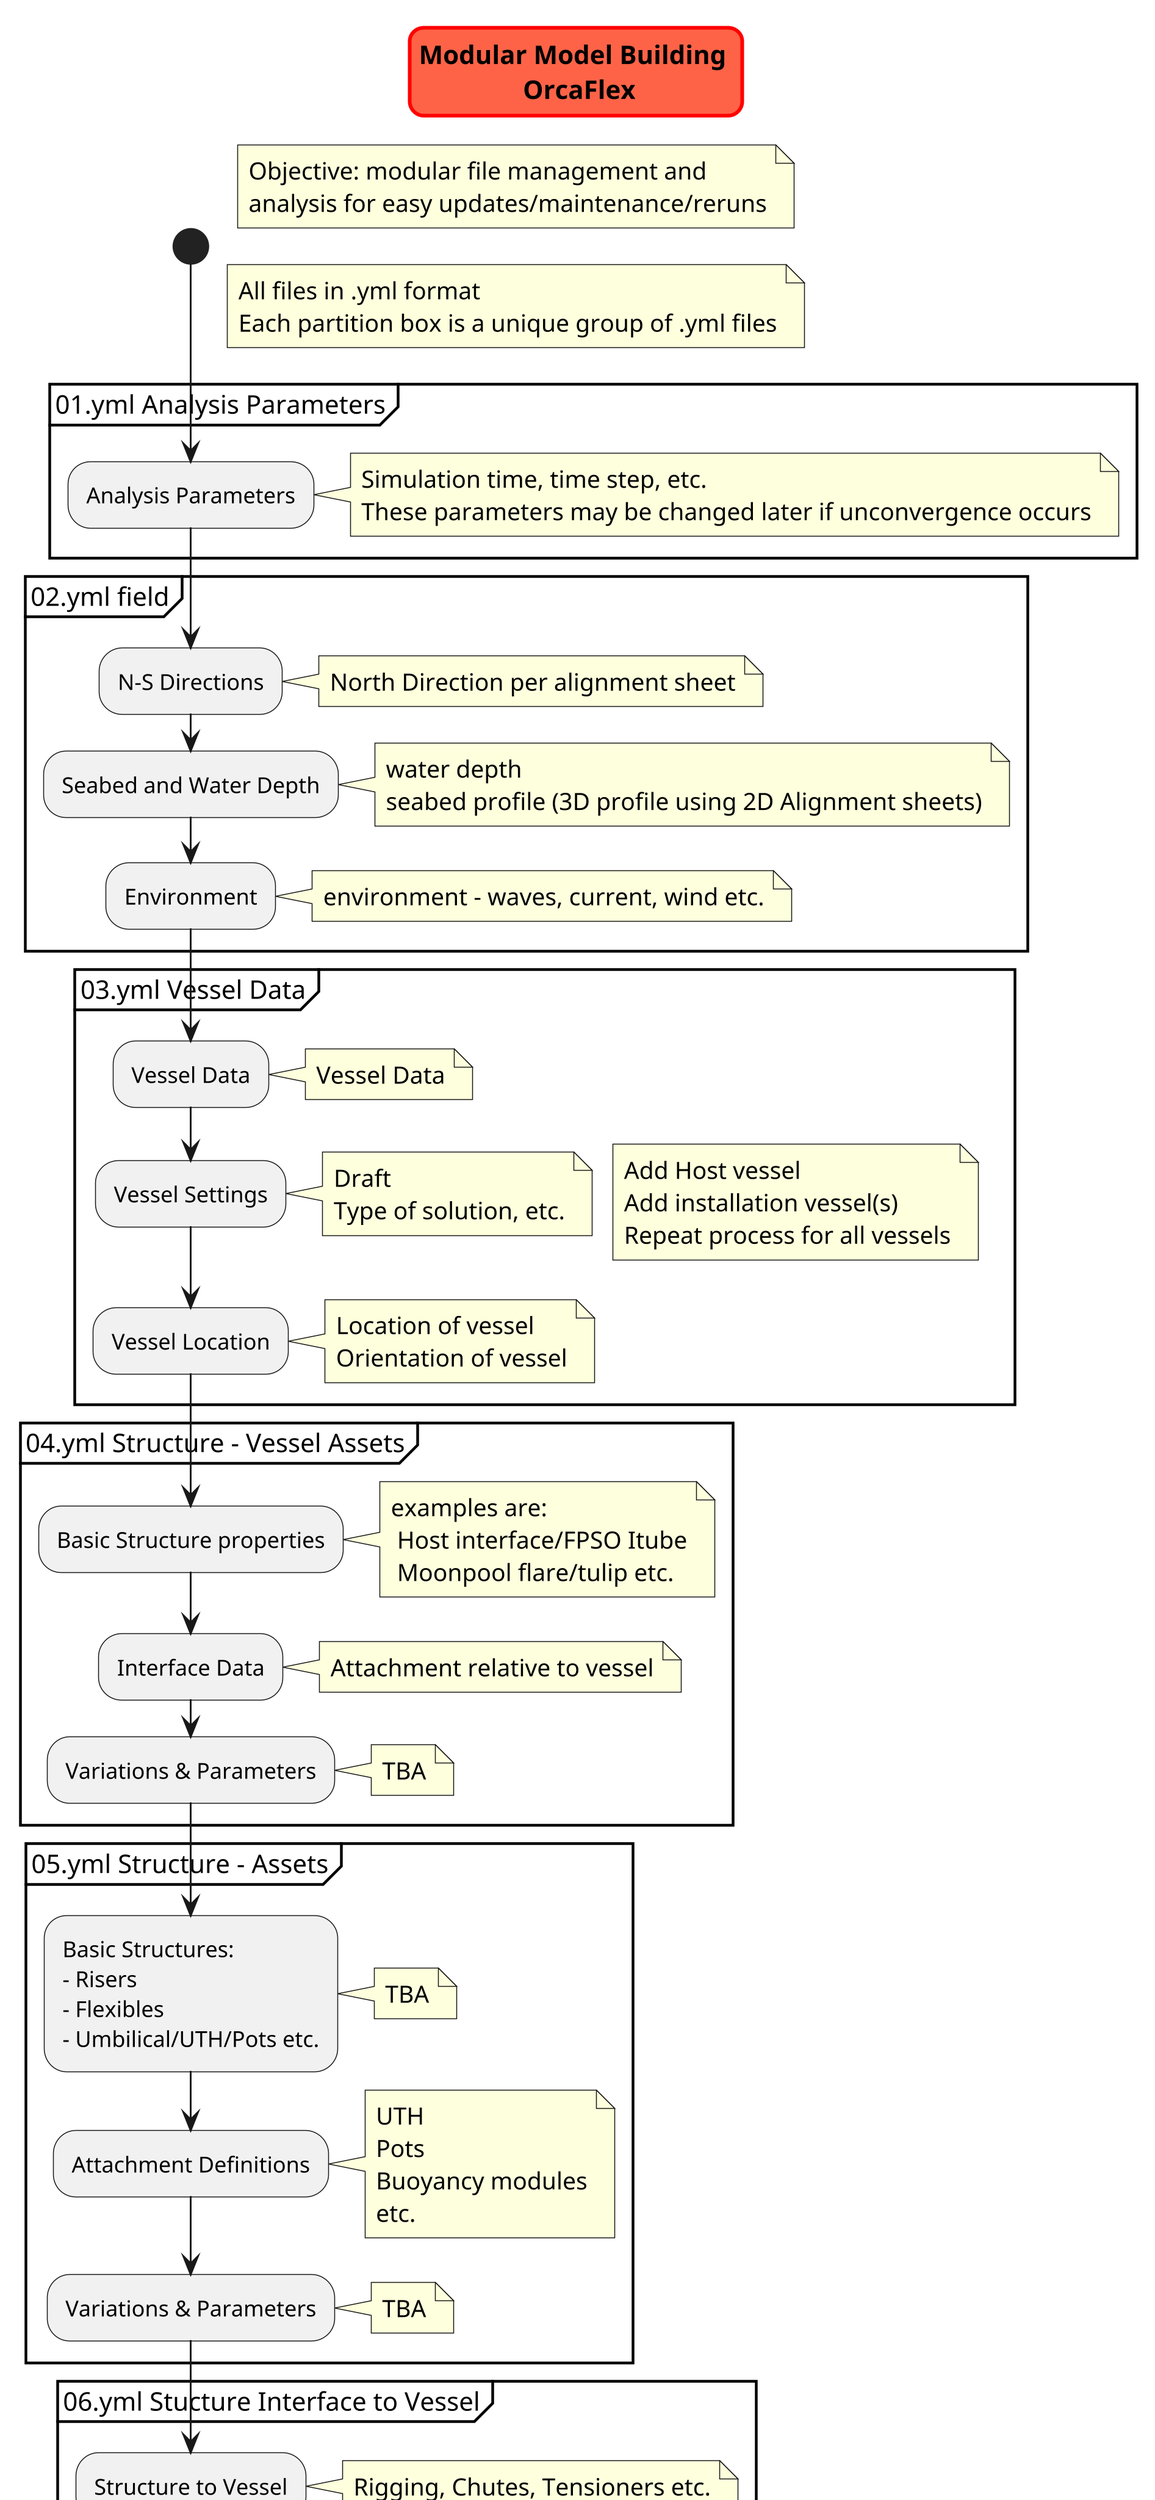 @startuml modular_analysis
scale 3
skinparam titleBorderRoundCorner 15
skinparam titleBorderThickness 2
skinparam titleBorderColor red
skinparam titleBackgroundColor Tomato

title Modular Model Building \n OrcaFlex

start

    note right
        Objective: modular file management and 
        analysis for easy updates/maintenance/reruns
    end note

    note right
        All files in .yml format
        Each partition box is a unique group of .yml files
    end note

    partition "01.yml Analysis Parameters" {

        :Analysis Parameters;
            note right
                Simulation time, time step, etc.
                These parameters may be changed later if unconvergence occurs
            end note

    }

    partition "02.yml field" {

        :N-S Directions;
            note right
                North Direction per alignment sheet
            end note

        :Seabed and Water Depth;
            note right
                water depth
                seabed profile (3D profile using 2D Alignment sheets)
            end note

        :Environment;
            note right
                environment - waves, current, wind etc.
            end note

    }

    partition "03.yml Vessel Data" {

    note right
        Add Host vessel
        Add installation vessel(s)
        Repeat process for all vessels
    end note

        :Vessel Data;
            note right
                Vessel Data
            end note

        :Vessel Settings;
            note right
                Draft
                Type of solution, etc.
            end note

        :Vessel Location;
            note right
                Location of vessel
                Orientation of vessel
            end note

    }

    partition "04.yml Structure - Vessel Assets" {

        :Basic Structure properties;
            note right
                examples are:
                 Host interface/FPSO Itube
                 Moonpool flare/tulip etc.
            end note

        :Interface Data;
            note right
                Attachment relative to vessel
            end note

        :Variations & Parameters;
            note right
                TBA
            end note

    }


    partition "05.yml Structure - Assets" {
        :Basic Structures:
        - Risers
        - Flexibles
        - Umbilical/UTH/Pots etc.;
            note right
                TBA
            end note

        :Attachment Definitions;
            note right
                UTH
                Pots
                Buoyancy modules
                etc.
            end note

        :Variations & Parameters;
            note right
                TBA
            end note

    }

    partition "06.yml Stucture Interface to Vessel" {
        :Structure to Vessel;
            note right
                Rigging, Chutes, Tensioners etc.
            end note

        :Other interfaces;
            note right
                For modelling etc.
            end note

    }

stop

footer
%date("yyyy.MM.dd' at 'HH:mm")
%filename()
end footer

@enduml
